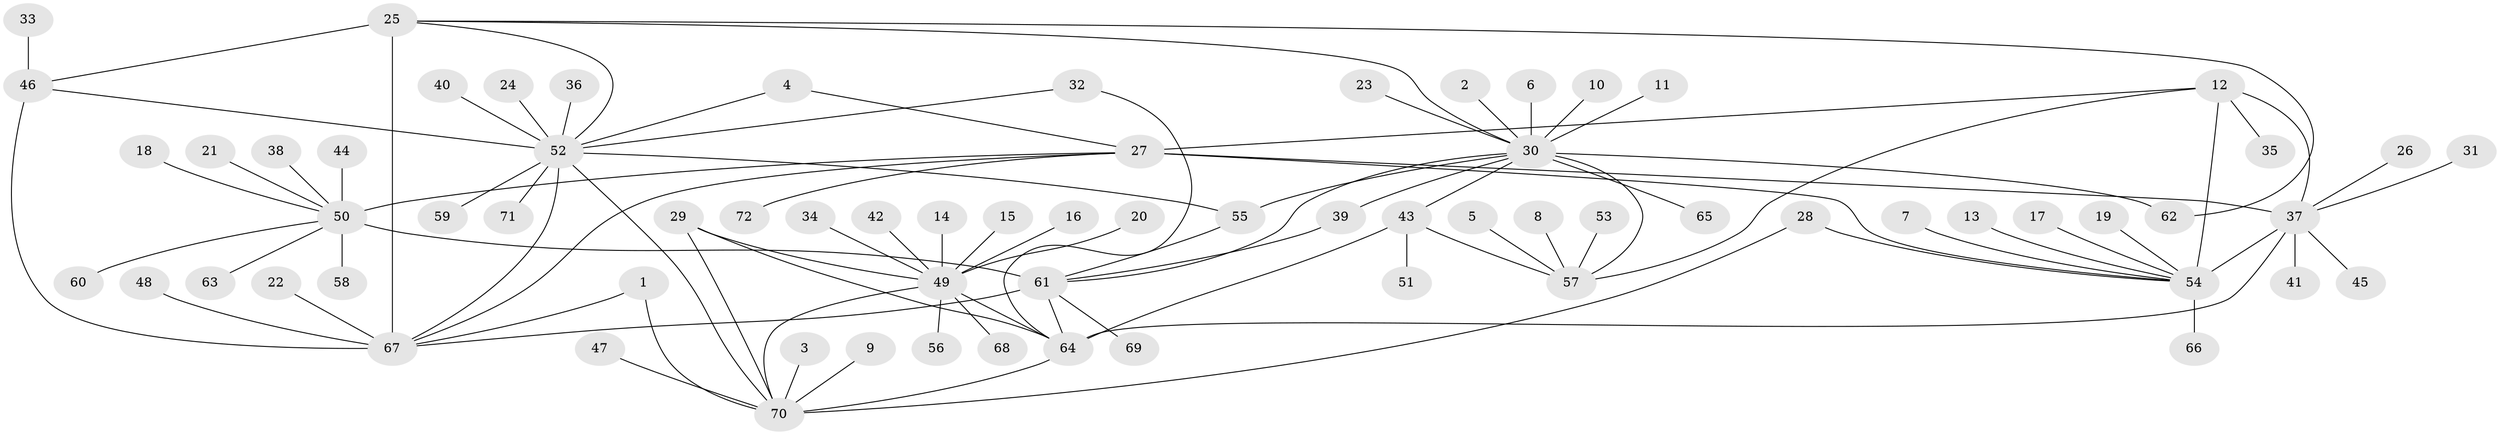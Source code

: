 // original degree distribution, {10: 0.027972027972027972, 11: 0.03496503496503497, 8: 0.055944055944055944, 9: 0.03496503496503497, 15: 0.006993006993006993, 6: 0.02097902097902098, 14: 0.006993006993006993, 7: 0.027972027972027972, 12: 0.02097902097902098, 18: 0.006993006993006993, 2: 0.1048951048951049, 1: 0.6293706293706294, 3: 0.02097902097902098}
// Generated by graph-tools (version 1.1) at 2025/02/03/09/25 03:02:44]
// undirected, 72 vertices, 95 edges
graph export_dot {
graph [start="1"]
  node [color=gray90,style=filled];
  1;
  2;
  3;
  4;
  5;
  6;
  7;
  8;
  9;
  10;
  11;
  12;
  13;
  14;
  15;
  16;
  17;
  18;
  19;
  20;
  21;
  22;
  23;
  24;
  25;
  26;
  27;
  28;
  29;
  30;
  31;
  32;
  33;
  34;
  35;
  36;
  37;
  38;
  39;
  40;
  41;
  42;
  43;
  44;
  45;
  46;
  47;
  48;
  49;
  50;
  51;
  52;
  53;
  54;
  55;
  56;
  57;
  58;
  59;
  60;
  61;
  62;
  63;
  64;
  65;
  66;
  67;
  68;
  69;
  70;
  71;
  72;
  1 -- 67 [weight=1.0];
  1 -- 70 [weight=1.0];
  2 -- 30 [weight=1.0];
  3 -- 70 [weight=1.0];
  4 -- 27 [weight=1.0];
  4 -- 52 [weight=1.0];
  5 -- 57 [weight=1.0];
  6 -- 30 [weight=1.0];
  7 -- 54 [weight=1.0];
  8 -- 57 [weight=1.0];
  9 -- 70 [weight=1.0];
  10 -- 30 [weight=1.0];
  11 -- 30 [weight=1.0];
  12 -- 27 [weight=2.0];
  12 -- 35 [weight=1.0];
  12 -- 37 [weight=2.0];
  12 -- 54 [weight=6.0];
  12 -- 57 [weight=1.0];
  13 -- 54 [weight=1.0];
  14 -- 49 [weight=1.0];
  15 -- 49 [weight=1.0];
  16 -- 49 [weight=1.0];
  17 -- 54 [weight=1.0];
  18 -- 50 [weight=1.0];
  19 -- 54 [weight=1.0];
  20 -- 49 [weight=1.0];
  21 -- 50 [weight=1.0];
  22 -- 67 [weight=1.0];
  23 -- 30 [weight=1.0];
  24 -- 52 [weight=1.0];
  25 -- 30 [weight=1.0];
  25 -- 46 [weight=1.0];
  25 -- 52 [weight=1.0];
  25 -- 62 [weight=1.0];
  25 -- 67 [weight=4.0];
  26 -- 37 [weight=1.0];
  27 -- 37 [weight=1.0];
  27 -- 50 [weight=1.0];
  27 -- 54 [weight=3.0];
  27 -- 67 [weight=1.0];
  27 -- 72 [weight=1.0];
  28 -- 54 [weight=1.0];
  28 -- 70 [weight=1.0];
  29 -- 49 [weight=2.0];
  29 -- 64 [weight=3.0];
  29 -- 70 [weight=1.0];
  30 -- 39 [weight=1.0];
  30 -- 43 [weight=4.0];
  30 -- 55 [weight=1.0];
  30 -- 57 [weight=6.0];
  30 -- 61 [weight=1.0];
  30 -- 62 [weight=1.0];
  30 -- 65 [weight=1.0];
  31 -- 37 [weight=1.0];
  32 -- 52 [weight=1.0];
  32 -- 64 [weight=1.0];
  33 -- 46 [weight=1.0];
  34 -- 49 [weight=1.0];
  36 -- 52 [weight=1.0];
  37 -- 41 [weight=1.0];
  37 -- 45 [weight=1.0];
  37 -- 54 [weight=3.0];
  37 -- 64 [weight=1.0];
  38 -- 50 [weight=1.0];
  39 -- 61 [weight=1.0];
  40 -- 52 [weight=1.0];
  42 -- 49 [weight=1.0];
  43 -- 51 [weight=1.0];
  43 -- 57 [weight=6.0];
  43 -- 64 [weight=1.0];
  44 -- 50 [weight=1.0];
  46 -- 52 [weight=1.0];
  46 -- 67 [weight=4.0];
  47 -- 70 [weight=1.0];
  48 -- 67 [weight=1.0];
  49 -- 56 [weight=1.0];
  49 -- 64 [weight=6.0];
  49 -- 68 [weight=1.0];
  49 -- 70 [weight=2.0];
  50 -- 58 [weight=1.0];
  50 -- 60 [weight=1.0];
  50 -- 61 [weight=12.0];
  50 -- 63 [weight=1.0];
  52 -- 55 [weight=1.0];
  52 -- 59 [weight=1.0];
  52 -- 67 [weight=4.0];
  52 -- 70 [weight=1.0];
  52 -- 71 [weight=1.0];
  53 -- 57 [weight=1.0];
  54 -- 66 [weight=1.0];
  55 -- 61 [weight=1.0];
  61 -- 64 [weight=1.0];
  61 -- 67 [weight=1.0];
  61 -- 69 [weight=1.0];
  64 -- 70 [weight=3.0];
}
